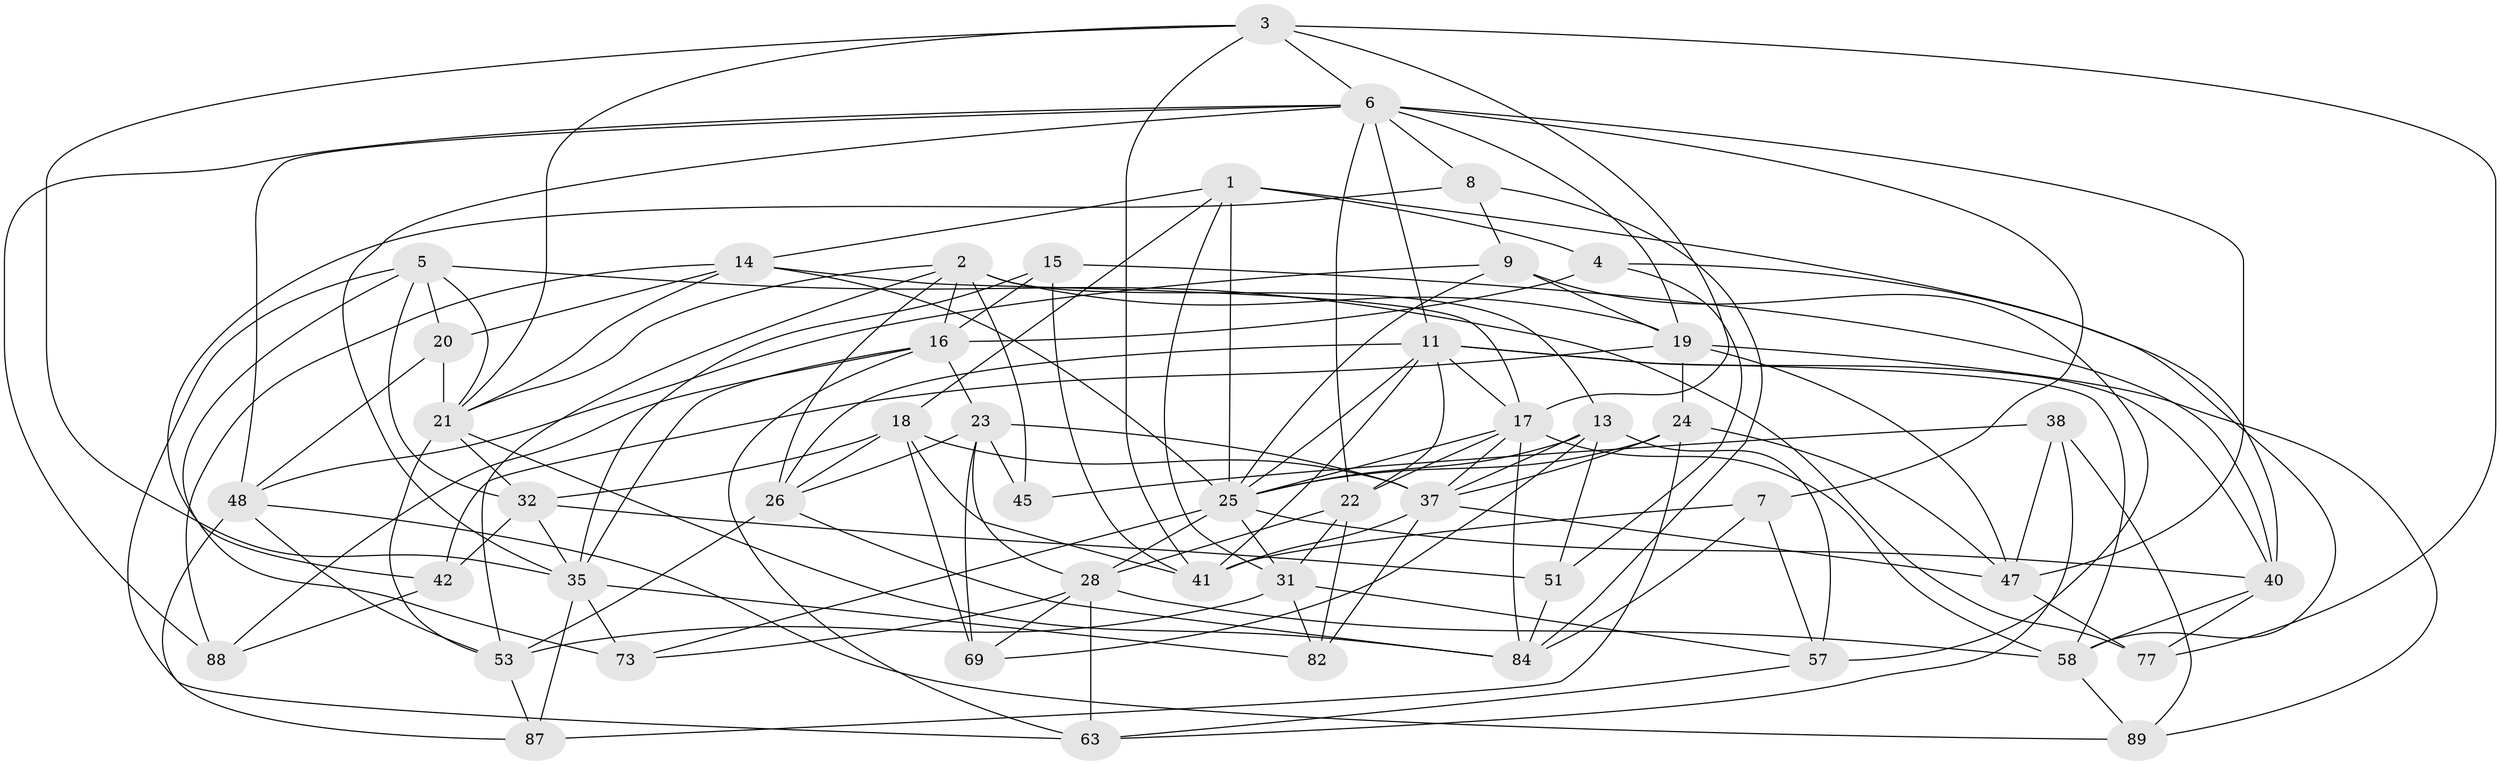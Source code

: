 // original degree distribution, {4: 1.0}
// Generated by graph-tools (version 1.1) at 2025/16/03/09/25 04:16:29]
// undirected, 49 vertices, 140 edges
graph export_dot {
graph [start="1"]
  node [color=gray90,style=filled];
  1 [super="+66"];
  2 [super="+44"];
  3 [super="+49"];
  4;
  5 [super="+10"];
  6 [super="+92+90"];
  7;
  8;
  9 [super="+93"];
  11 [super="+12"];
  13 [super="+64"];
  14 [super="+43"];
  15;
  16 [super="+62+61"];
  17 [super="+36+59"];
  18 [super="+39"];
  19 [super="+95+50"];
  20;
  21 [super="+27+29"];
  22 [super="+72"];
  23 [super="+75+70"];
  24 [super="+83"];
  25 [super="+30"];
  26 [super="+78"];
  28 [super="+33+46"];
  31 [super="+76"];
  32 [super="+71"];
  35 [super="+74"];
  37 [super="+52"];
  38;
  40 [super="+81"];
  41 [super="+68"];
  42;
  45;
  47 [super="+56"];
  48 [super="+54"];
  51;
  53 [super="+60"];
  57 [super="+79"];
  58 [super="+97"];
  63 [super="+86"];
  69;
  73;
  77;
  82;
  84 [super="+85"];
  87;
  88;
  89;
  1 -- 40;
  1 -- 18;
  1 -- 4;
  1 -- 31;
  1 -- 14;
  1 -- 25;
  2 -- 53;
  2 -- 13;
  2 -- 19 [weight=2];
  2 -- 21;
  2 -- 26;
  2 -- 45;
  2 -- 16;
  3 -- 77;
  3 -- 35;
  3 -- 17;
  3 -- 41;
  3 -- 6;
  3 -- 21;
  4 -- 51;
  4 -- 16;
  4 -- 58;
  5 -- 73;
  5 -- 77;
  5 -- 32;
  5 -- 20;
  5 -- 63;
  5 -- 21;
  6 -- 88;
  6 -- 48;
  6 -- 7;
  6 -- 8;
  6 -- 47;
  6 -- 22;
  6 -- 11;
  6 -- 19;
  6 -- 35;
  7 -- 84;
  7 -- 57;
  7 -- 41;
  8 -- 42;
  8 -- 9;
  8 -- 84;
  9 -- 57 [weight=2];
  9 -- 19;
  9 -- 25;
  9 -- 48;
  11 -- 41;
  11 -- 58;
  11 -- 17;
  11 -- 40;
  11 -- 26;
  11 -- 22;
  11 -- 25;
  13 -- 37;
  13 -- 51;
  13 -- 57;
  13 -- 69;
  13 -- 25;
  14 -- 21;
  14 -- 20;
  14 -- 17;
  14 -- 88;
  14 -- 25;
  15 -- 40;
  15 -- 16;
  15 -- 35;
  15 -- 41;
  16 -- 23 [weight=2];
  16 -- 35;
  16 -- 88;
  16 -- 63;
  17 -- 58;
  17 -- 84;
  17 -- 22;
  17 -- 37;
  17 -- 25;
  18 -- 32;
  18 -- 69;
  18 -- 41;
  18 -- 26;
  18 -- 37;
  19 -- 47;
  19 -- 89;
  19 -- 42;
  19 -- 24;
  20 -- 21;
  20 -- 48;
  21 -- 32;
  21 -- 84;
  21 -- 53;
  22 -- 31;
  22 -- 28;
  22 -- 82;
  23 -- 45 [weight=2];
  23 -- 26;
  23 -- 69;
  23 -- 28;
  23 -- 37;
  24 -- 87;
  24 -- 47;
  24 -- 37;
  24 -- 25 [weight=2];
  25 -- 28;
  25 -- 40;
  25 -- 73;
  25 -- 31;
  26 -- 53;
  26 -- 84;
  28 -- 73;
  28 -- 58;
  28 -- 69;
  28 -- 63 [weight=2];
  31 -- 82;
  31 -- 53;
  31 -- 57;
  32 -- 42;
  32 -- 51;
  32 -- 35;
  35 -- 73;
  35 -- 82;
  35 -- 87;
  37 -- 41;
  37 -- 82;
  37 -- 47;
  38 -- 89;
  38 -- 45;
  38 -- 47;
  38 -- 63;
  40 -- 77;
  40 -- 58;
  42 -- 88;
  47 -- 77;
  48 -- 87;
  48 -- 89;
  48 -- 53;
  51 -- 84;
  53 -- 87;
  57 -- 63;
  58 -- 89;
}
